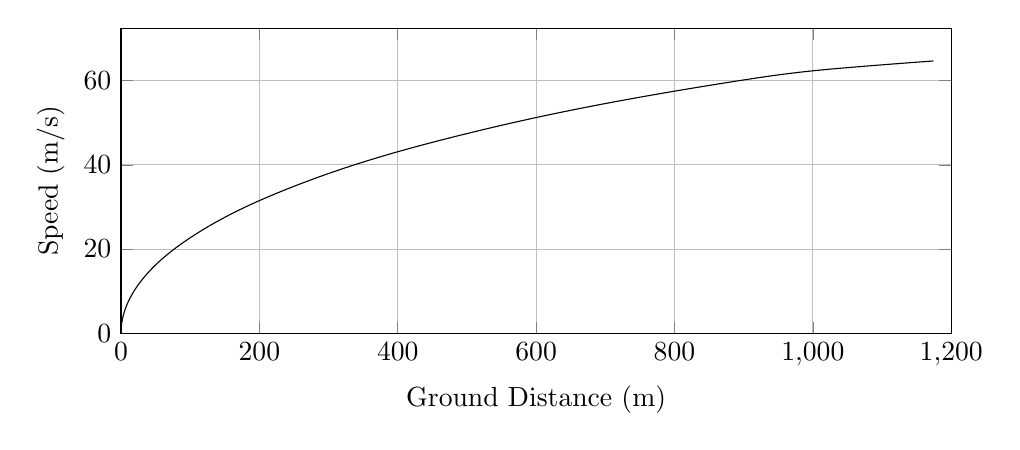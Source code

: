 %Speed_vs_GroundDistance
\begin{tikzpicture}

\begin{axis}[
width=\textwidth,
height=0.45\textwidth,
scaled ticks=false, tick label style={/pgf/number format/fixed},
xmin=0.0,
xmax=1200,
xlabel={Ground Distance (m)},
xmajorgrids,
ymin=0.0,
ymax=72.406,
ylabel={Speed (m/s)},
ymajorgrids
]

\addplot [
color=black,
solid
]
table[row sep=crcr]{
1.373E-8	2.746E-4\\
1.749E-7	9.802E-4\\
1.441E-6	0.003\\
6.603E-5	0.019\\
2.274E-4	0.035\\
4.875E-4	0.052\\
8.442E-4	0.068\\
0.001	0.084\\
0.002	0.101\\
0.002	0.117\\
0.003	0.133\\
0.004	0.149\\
0.005	0.165\\
0.006	0.181\\
0.007	0.198\\
0.008	0.214\\
0.01	0.23\\
0.011	0.247\\
0.013	0.263\\
0.014	0.279\\
0.016	0.296\\
0.018	0.312\\
0.02	0.328\\
0.022	0.345\\
0.024	0.361\\
0.026	0.378\\
0.028	0.394\\
0.031	0.41\\
0.033	0.427\\
0.036	0.443\\
0.038	0.459\\
0.041	0.475\\
0.044	0.492\\
0.047	0.508\\
0.05	0.525\\
0.053	0.541\\
0.057	0.558\\
0.06	0.574\\
0.063	0.59\\
0.067	0.607\\
0.071	0.624\\
0.075	0.64\\
0.079	0.657\\
0.083	0.673\\
0.087	0.69\\
0.091	0.706\\
0.095	0.723\\
0.1	0.74\\
0.104	0.756\\
0.109	0.773\\
0.114	0.789\\
0.118	0.806\\
0.123	0.823\\
0.128	0.839\\
0.133	0.856\\
0.139	0.872\\
0.144	0.889\\
0.15	0.906\\
0.155	0.923\\
0.161	0.939\\
0.167	0.956\\
0.172	0.973\\
0.178	0.99\\
0.185	1.007\\
0.191	1.024\\
0.197	1.04\\
0.204	1.057\\
0.21	1.074\\
0.217	1.091\\
0.224	1.108\\
0.23	1.124\\
0.237	1.141\\
0.244	1.158\\
0.252	1.175\\
0.259	1.192\\
0.266	1.209\\
0.274	1.226\\
0.282	1.243\\
0.289	1.26\\
0.297	1.278\\
0.305	1.295\\
0.314	1.312\\
0.322	1.33\\
0.331	1.347\\
0.339	1.364\\
0.348	1.381\\
0.356	1.398\\
0.365	1.416\\
0.374	1.433\\
0.384	1.451\\
0.393	1.468\\
0.402	1.485\\
0.412	1.503\\
0.421	1.52\\
0.431	1.538\\
0.441	1.555\\
0.451	1.573\\
0.461	1.591\\
0.472	1.608\\
0.482	1.626\\
0.492	1.643\\
0.503	1.661\\
0.514	1.679\\
0.524	1.696\\
0.536	1.714\\
0.547	1.732\\
0.558	1.75\\
0.569	1.767\\
0.581	1.785\\
0.592	1.802\\
0.604	1.82\\
0.616	1.838\\
0.628	1.856\\
0.64	1.874\\
0.653	1.892\\
0.665	1.91\\
0.677	1.927\\
0.69	1.945\\
0.703	1.964\\
0.716	1.981\\
0.729	1.999\\
0.742	2.017\\
0.756	2.036\\
0.77	2.054\\
0.783	2.072\\
0.797	2.09\\
0.811	2.108\\
0.825	2.127\\
0.839	2.145\\
0.853	2.163\\
0.868	2.181\\
0.882	2.199\\
0.898	2.218\\
0.913	2.238\\
0.929	2.256\\
0.944	2.275\\
0.96	2.294\\
0.976	2.312\\
0.992	2.331\\
1.008	2.35\\
1.025	2.369\\
1.041	2.388\\
1.057	2.407\\
1.074	2.425\\
1.09	2.444\\
1.107	2.463\\
1.124	2.482\\
1.142	2.501\\
1.159	2.52\\
1.176	2.539\\
1.194	2.558\\
1.212	2.577\\
1.23	2.596\\
1.248	2.615\\
1.266	2.634\\
1.285	2.653\\
1.304	2.672\\
1.323	2.691\\
1.341	2.71\\
1.361	2.729\\
1.38	2.749\\
1.399	2.768\\
1.419	2.788\\
1.439	2.807\\
1.459	2.827\\
1.479	2.846\\
1.499	2.865\\
1.52	2.884\\
1.54	2.904\\
1.56	2.923\\
1.581	2.942\\
1.602	2.961\\
1.624	2.981\\
1.645	3.001\\
1.666	3.02\\
1.689	3.04\\
1.711	3.06\\
1.733	3.079\\
1.755	3.099\\
1.778	3.119\\
1.8	3.139\\
1.824	3.159\\
1.846	3.178\\
1.87	3.198\\
1.893	3.218\\
1.918	3.239\\
1.942	3.259\\
1.966	3.279\\
1.99	3.299\\
2.015	3.319\\
2.039	3.34\\
2.065	3.36\\
2.09	3.381\\
2.116	3.401\\
2.141	3.421\\
2.167	3.442\\
2.193	3.462\\
2.219	3.483\\
2.245	3.503\\
2.271	3.524\\
2.298	3.544\\
2.325	3.564\\
2.351	3.585\\
2.379	3.606\\
2.406	3.626\\
2.434	3.647\\
2.462	3.668\\
2.491	3.689\\
2.519	3.71\\
2.547	3.731\\
2.576	3.752\\
2.605	3.773\\
2.635	3.794\\
2.663	3.814\\
2.693	3.835\\
2.723	3.856\\
2.753	3.878\\
2.783	3.899\\
2.814	3.92\\
2.844	3.941\\
2.875	3.962\\
2.906	3.983\\
2.937	4.005\\
2.968	4.026\\
3.0	4.047\\
3.031	4.068\\
3.063	4.089\\
3.097	4.111\\
3.129	4.133\\
3.162	4.154\\
3.195	4.175\\
3.227	4.197\\
3.261	4.219\\
3.294	4.24\\
3.328	4.261\\
3.363	4.283\\
3.397	4.305\\
3.431	4.326\\
3.464	4.347\\
3.499	4.369\\
3.534	4.39\\
3.57	4.412\\
3.605	4.434\\
3.641	4.456\\
3.678	4.478\\
3.713	4.499\\
3.75	4.521\\
3.787	4.544\\
3.825	4.567\\
3.862	4.588\\
3.9	4.61\\
3.937	4.632\\
3.976	4.655\\
4.015	4.677\\
4.053	4.7\\
4.093	4.723\\
4.133	4.745\\
4.172	4.767\\
4.211	4.79\\
4.253	4.813\\
4.293	4.835\\
4.333	4.858\\
4.373	4.88\\
4.414	4.903\\
4.456	4.926\\
4.497	4.949\\
4.538	4.971\\
4.58	4.993\\
4.622	5.016\\
4.664	5.039\\
4.706	5.061\\
4.748	5.084\\
4.791	5.107\\
4.836	5.13\\
4.88	5.153\\
4.923	5.176\\
4.968	5.199\\
5.013	5.222\\
5.058	5.245\\
5.103	5.269\\
5.149	5.292\\
5.194	5.315\\
5.241	5.339\\
5.287	5.362\\
5.333	5.385\\
5.38	5.409\\
5.426	5.432\\
5.473	5.455\\
5.522	5.479\\
5.57	5.503\\
5.618	5.526\\
5.666	5.549\\
5.715	5.573\\
5.763	5.596\\
5.813	5.62\\
5.862	5.644\\
5.912	5.667\\
5.962	5.691\\
6.013	5.715\\
6.063	5.739\\
6.114	5.762\\
6.165	5.786\\
6.216	5.81\\
6.268	5.834\\
6.32	5.858\\
6.374	5.882\\
6.426	5.906\\
6.479	5.93\\
6.532	5.955\\
6.586	5.979\\
6.641	6.003\\
6.695	6.028\\
6.75	6.052\\
6.804	6.076\\
6.86	6.101\\
6.917	6.126\\
6.973	6.15\\
7.03	6.175\\
7.087	6.2\\
7.144	6.224\\
7.202	6.249\\
7.26	6.274\\
7.318	6.299\\
7.377	6.324\\
7.435	6.349\\
7.494	6.373\\
7.553	6.398\\
7.613	6.423\\
7.673	6.448\\
7.733	6.473\\
7.796	6.499\\
7.856	6.524\\
7.918	6.549\\
7.98	6.575\\
8.042	6.6\\
8.105	6.625\\
8.167	6.651\\
8.231	6.676\\
8.294	6.701\\
8.356	6.726\\
8.421	6.752\\
8.486	6.777\\
8.549	6.802\\
8.615	6.828\\
8.68	6.854\\
8.745	6.879\\
8.813	6.905\\
8.88	6.931\\
8.947	6.957\\
9.013	6.983\\
9.079	7.008\\
9.147	7.034\\
9.215	7.059\\
9.285	7.086\\
9.353	7.111\\
9.424	7.138\\
9.493	7.164\\
9.564	7.19\\
9.634	7.216\\
9.706	7.243\\
9.776	7.269\\
9.847	7.294\\
9.918	7.32\\
9.989	7.346\\
10.06	7.372\\
10.133	7.398\\
10.205	7.424\\
10.278	7.45\\
10.353	7.477\\
10.427	7.504\\
10.502	7.53\\
10.577	7.557\\
10.653	7.583\\
10.729	7.61\\
10.805	7.637\\
10.882	7.663\\
10.958	7.69\\
11.036	7.717\\
11.113	7.743\\
11.192	7.77\\
11.27	7.797\\
11.35	7.824\\
11.429	7.851\\
11.508	7.878\\
11.587	7.904\\
11.669	7.932\\
11.75	7.959\\
11.83	7.986\\
11.91	8.012\\
11.991	8.039\\
12.073	8.066\\
12.155	8.093\\
12.237	8.12\\
12.32	8.147\\
12.407	8.176\\
12.49	8.202\\
12.574	8.23\\
12.661	8.258\\
12.747	8.285\\
12.832	8.312\\
12.919	8.34\\
13.005	8.368\\
13.092	8.395\\
13.18	8.423\\
13.269	8.451\\
13.358	8.479\\
13.448	8.507\\
13.538	8.535\\
13.627	8.563\\
13.718	8.591\\
13.809	8.619\\
13.899	8.646\\
13.992	8.675\\
14.086	8.703\\
14.179	8.732\\
14.272	8.76\\
14.368	8.789\\
14.459	8.816\\
14.555	8.845\\
14.649	8.873\\
14.744	8.901\\
14.84	8.93\\
14.933	8.957\\
15.027	8.985\\
15.123	9.013\\
15.222	9.042\\
15.321	9.071\\
15.418	9.1\\
15.516	9.128\\
15.613	9.156\\
15.711	9.184\\
15.811	9.213\\
15.914	9.243\\
16.013	9.271\\
16.112	9.299\\
16.216	9.329\\
16.319	9.358\\
16.421	9.387\\
16.522	9.415\\
16.626	9.444\\
16.727	9.472\\
16.83	9.501\\
16.935	9.53\\
17.038	9.559\\
17.146	9.589\\
17.252	9.618\\
17.357	9.646\\
17.464	9.676\\
17.572	9.705\\
17.68	9.734\\
17.79	9.764\\
17.9	9.794\\
18.01	9.823\\
18.121	9.853\\
18.232	9.883\\
18.343	9.912\\
18.455	9.942\\
18.566	9.972\\
18.678	10.001\\
18.79	10.031\\
18.902	10.06\\
19.018	10.09\\
19.131	10.12\\
19.248	10.15\\
19.362	10.18\\
19.478	10.21\\
19.596	10.24\\
19.711	10.27\\
19.828	10.3\\
19.945	10.329\\
20.062	10.359\\
20.179	10.389\\
20.297	10.419\\
20.417	10.449\\
20.537	10.479\\
20.655	10.509\\
20.777	10.54\\
20.897	10.569\\
21.017	10.599\\
21.139	10.63\\
21.261	10.66\\
21.383	10.69\\
21.506	10.72\\
21.631	10.751\\
21.756	10.781\\
21.88	10.811\\
22.006	10.842\\
22.13	10.872\\
22.257	10.903\\
22.384	10.934\\
22.509	10.963\\
22.636	10.994\\
22.764	11.024\\
22.891	11.055\\
23.022	11.086\\
23.15	11.116\\
23.279	11.147\\
23.409	11.177\\
23.539	11.208\\
23.671	11.239\\
23.803	11.27\\
23.935	11.3\\
24.067	11.331\\
24.199	11.362\\
24.329	11.392\\
24.462	11.422\\
24.595	11.453\\
24.728	11.483\\
24.862	11.514\\
24.995	11.544\\
25.128	11.575\\
25.265	11.606\\
25.401	11.636\\
25.536	11.667\\
25.674	11.698\\
25.808	11.728\\
25.835	11.734\\
25.838	11.735\\
25.842	11.735\\
25.855	11.738\\
25.893	11.747\\
25.973	11.765\\
26.096	11.792\\
26.224	11.821\\
26.353	11.849\\
26.482	11.878\\
26.611	11.906\\
26.74	11.935\\
26.872	11.964\\
27.003	11.993\\
27.136	12.022\\
27.266	12.05\\
27.399	12.079\\
27.531	12.108\\
27.664	12.137\\
27.799	12.166\\
27.932	12.194\\
28.068	12.224\\
28.203	12.253\\
28.34	12.282\\
28.477	12.311\\
28.618	12.341\\
28.754	12.37\\
28.893	12.4\\
29.032	12.429\\
29.171	12.458\\
29.312	12.488\\
29.454	12.518\\
29.595	12.547\\
29.738	12.577\\
29.879	12.607\\
30.021	12.636\\
30.167	12.666\\
30.308	12.696\\
30.453	12.726\\
30.598	12.755\\
30.743	12.785\\
30.889	12.815\\
31.035	12.845\\
31.181	12.875\\
31.328	12.905\\
31.477	12.935\\
31.627	12.965\\
31.774	12.995\\
31.925	13.025\\
32.076	13.056\\
32.226	13.086\\
32.379	13.116\\
32.529	13.146\\
32.682	13.177\\
32.836	13.207\\
32.99	13.238\\
33.146	13.269\\
33.301	13.299\\
33.455	13.33\\
33.611	13.36\\
33.769	13.391\\
33.926	13.422\\
34.084	13.453\\
34.242	13.483\\
34.403	13.514\\
34.562	13.545\\
34.722	13.576\\
34.881	13.607\\
35.041	13.637\\
35.203	13.668\\
35.365	13.699\\
35.529	13.731\\
35.691	13.761\\
35.853	13.792\\
36.015	13.823\\
36.181	13.854\\
36.344	13.885\\
36.511	13.916\\
36.676	13.947\\
36.842	13.978\\
37.008	14.009\\
37.173	14.04\\
37.34	14.071\\
37.509	14.102\\
37.679	14.133\\
37.845	14.164\\
38.017	14.196\\
38.185	14.227\\
38.358	14.258\\
38.528	14.289\\
38.7	14.32\\
38.872	14.352\\
39.042	14.383\\
39.214	14.414\\
39.387	14.445\\
39.559	14.476\\
39.735	14.507\\
39.909	14.539\\
40.085	14.57\\
40.259	14.601\\
40.433	14.632\\
40.61	14.664\\
40.787	14.695\\
40.966	14.727\\
41.141	14.758\\
41.319	14.789\\
41.496	14.82\\
41.674	14.851\\
41.852	14.882\\
42.031	14.913\\
42.213	14.945\\
42.394	14.976\\
42.575	15.008\\
42.755	15.039\\
42.938	15.07\\
43.12	15.102\\
43.303	15.133\\
43.487	15.165\\
43.672	15.196\\
43.857	15.228\\
44.04	15.259\\
44.224	15.29\\
44.412	15.322\\
44.598	15.353\\
44.785	15.385\\
44.973	15.416\\
45.161	15.448\\
45.349	15.479\\
45.536	15.51\\
45.725	15.542\\
45.914	15.573\\
46.102	15.604\\
46.294	15.636\\
46.485	15.668\\
46.677	15.699\\
46.87	15.731\\
47.063	15.763\\
47.253	15.794\\
47.445	15.825\\
47.639	15.857\\
47.834	15.888\\
48.025	15.92\\
48.219	15.951\\
48.415	15.982\\
48.61	16.014\\
48.807	16.046\\
49.001	16.077\\
49.2	16.109\\
49.394	16.14\\
49.592	16.171\\
49.791	16.203\\
49.991	16.234\\
50.19	16.266\\
50.388	16.297\\
50.592	16.329\\
50.795	16.361\\
50.995	16.393\\
51.198	16.424\\
51.4	16.456\\
51.599	16.487\\
51.802	16.519\\
52.002	16.55\\
52.206	16.581\\
52.408	16.613\\
52.614	16.644\\
52.822	16.676\\
53.031	16.708\\
53.238	16.74\\
53.445	16.772\\
53.652	16.803\\
53.86	16.835\\
54.068	16.867\\
54.279	16.899\\
54.487	16.93\\
54.699	16.962\\
54.91	16.994\\
55.122	17.026\\
55.333	17.057\\
55.545	17.089\\
55.756	17.121\\
55.968	17.152\\
56.182	17.184\\
56.394	17.216\\
56.61	17.248\\
56.826	17.28\\
57.04	17.311\\
57.257	17.343\\
57.474	17.375\\
57.694	17.407\\
57.912	17.439\\
58.13	17.471\\
58.349	17.503\\
58.568	17.535\\
58.788	17.567\\
59.011	17.599\\
59.234	17.631\\
59.456	17.663\\
59.68	17.695\\
59.903	17.727\\
60.125	17.759\\
60.349	17.791\\
60.572	17.823\\
60.796	17.855\\
61.022	17.887\\
61.251	17.919\\
61.478	17.952\\
61.708	17.984\\
61.937	18.016\\
62.167	18.049\\
62.396	18.081\\
62.628	18.113\\
62.861	18.146\\
63.091	18.178\\
63.322	18.21\\
63.555	18.243\\
63.787	18.275\\
64.023	18.308\\
64.257	18.34\\
64.491	18.372\\
64.728	18.405\\
64.966	18.437\\
65.201	18.469\\
65.44	18.502\\
65.677	18.534\\
65.917	18.567\\
66.157	18.6\\
66.397	18.632\\
66.638	18.665\\
66.878	18.697\\
67.123	18.73\\
67.368	18.763\\
67.611	18.796\\
67.858	18.829\\
68.103	18.862\\
68.352	18.895\\
68.601	18.928\\
68.849	18.961\\
69.098	18.994\\
69.349	19.027\\
69.598	19.06\\
69.849	19.093\\
70.105	19.127\\
70.356	19.16\\
70.609	19.193\\
70.863	19.226\\
71.118	19.26\\
71.373	19.293\\
71.629	19.326\\
71.885	19.36\\
72.143	19.393\\
72.403	19.427\\
72.662	19.46\\
72.923	19.494\\
73.187	19.527\\
73.452	19.561\\
73.718	19.595\\
73.979	19.629\\
74.245	19.663\\
74.51	19.696\\
74.778	19.73\\
75.048	19.765\\
75.317	19.799\\
75.587	19.833\\
75.857	19.867\\
76.13	19.901\\
76.403	19.935\\
76.68	19.97\\
76.954	20.004\\
77.229	20.039\\
77.507	20.073\\
77.783	20.108\\
78.062	20.142\\
78.339	20.176\\
78.622	20.211\\
78.905	20.246\\
79.187	20.281\\
79.47	20.316\\
79.758	20.351\\
80.044	20.386\\
80.334	20.421\\
80.623	20.457\\
80.913	20.492\\
81.205	20.527\\
81.497	20.563\\
81.792	20.598\\
82.085	20.634\\
82.379	20.669\\
82.676	20.705\\
82.975	20.741\\
83.273	20.776\\
83.572	20.812\\
83.874	20.848\\
84.175	20.884\\
84.477	20.92\\
84.781	20.956\\
85.088	20.992\\
85.394	21.028\\
85.698	21.064\\
86.01	21.101\\
86.317	21.137\\
86.629	21.173\\
86.94	21.21\\
87.257	21.247\\
87.57	21.283\\
87.881	21.32\\
88.2	21.357\\
88.519	21.394\\
88.835	21.43\\
89.159	21.467\\
89.478	21.504\\
89.802	21.541\\
90.126	21.579\\
90.45	21.616\\
90.778	21.653\\
91.105	21.691\\
91.438	21.728\\
91.767	21.766\\
92.094	21.803\\
92.425	21.84\\
92.758	21.878\\
93.097	21.916\\
93.431	21.954\\
93.768	21.992\\
94.104	22.029\\
94.436	22.067\\
94.773	22.104\\
95.108	22.142\\
95.447	22.179\\
95.785	22.217\\
96.123	22.254\\
96.464	22.292\\
96.807	22.33\\
97.147	22.368\\
97.488	22.405\\
97.831	22.443\\
98.17	22.48\\
98.511	22.517\\
98.854	22.555\\
99.192	22.592\\
99.534	22.629\\
99.872	22.666\\
100.213	22.703\\
100.553	22.74\\
100.895	22.777\\
101.237	22.813\\
101.58	22.85\\
101.918	22.887\\
102.262	22.924\\
102.605	22.961\\
102.942	22.997\\
103.281	23.033\\
103.62	23.069\\
103.954	23.105\\
104.292	23.141\\
104.631	23.177\\
104.967	23.212\\
105.305	23.248\\
105.642	23.284\\
105.977	23.319\\
106.314	23.354\\
106.649	23.39\\
106.98	23.425\\
107.315	23.46\\
107.381	23.467\\
107.388	23.467\\
107.395	23.468\\
107.399	23.468\\
107.402	23.469\\
107.405	23.469\\
107.419	23.471\\
107.478	23.477\\
107.637	23.493\\
107.957	23.527\\
108.257	23.558\\
108.56	23.59\\
108.862	23.621\\
109.167	23.653\\
109.472	23.685\\
109.78	23.716\\
110.091	23.749\\
110.401	23.781\\
110.713	23.813\\
111.029	23.845\\
111.347	23.878\\
111.665	23.911\\
111.986	23.944\\
112.308	23.977\\
112.635	24.01\\
112.963	24.044\\
113.288	24.077\\
113.618	24.111\\
113.946	24.144\\
114.279	24.178\\
114.613	24.212\\
114.948	24.246\\
115.286	24.28\\
115.625	24.314\\
115.965	24.348\\
116.306	24.383\\
116.651	24.417\\
116.999	24.452\\
117.343	24.487\\
117.69	24.521\\
118.041	24.556\\
118.393	24.592\\
118.748	24.627\\
119.105	24.662\\
119.467	24.698\\
119.827	24.734\\
120.19	24.77\\
120.552	24.806\\
120.918	24.842\\
121.287	24.878\\
121.655	24.914\\
122.025	24.95\\
122.393	24.986\\
122.766	25.023\\
123.139	25.059\\
123.513	25.096\\
123.886	25.132\\
124.257	25.168\\
124.632	25.204\\
125.007	25.241\\
125.38	25.277\\
125.755	25.313\\
126.135	25.349\\
126.513	25.386\\
126.895	25.422\\
127.273	25.459\\
127.65	25.495\\
128.031	25.531\\
128.408	25.567\\
128.788	25.603\\
129.168	25.639\\
129.551	25.676\\
129.928	25.711\\
130.308	25.747\\
130.688	25.783\\
131.067	25.819\\
131.447	25.855\\
131.826	25.89\\
132.205	25.926\\
132.585	25.961\\
132.965	25.997\\
133.344	26.032\\
133.726	26.068\\
134.105	26.103\\
134.485	26.138\\
134.863	26.173\\
135.24	26.208\\
135.621	26.244\\
136.0	26.279\\
136.38	26.314\\
136.761	26.349\\
137.14	26.383\\
137.518	26.418\\
137.898	26.453\\
138.275	26.487\\
138.654	26.522\\
139.035	26.557\\
139.413	26.591\\
139.794	26.625\\
140.174	26.66\\
140.549	26.694\\
140.928	26.728\\
141.305	26.762\\
141.683	26.796\\
142.061	26.83\\
142.44	26.864\\
142.817	26.898\\
143.192	26.931\\
143.573	26.965\\
143.949	26.999\\
144.326	27.033\\
144.704	27.066\\
145.083	27.1\\
145.462	27.133\\
145.838	27.167\\
146.215	27.2\\
146.593	27.233\\
146.973	27.267\\
147.355	27.3\\
147.734	27.334\\
148.114	27.367\\
148.493	27.4\\
148.871	27.433\\
149.254	27.467\\
149.633	27.5\\
150.015	27.533\\
150.394	27.566\\
150.777	27.599\\
151.156	27.632\\
151.535	27.665\\
151.919	27.698\\
152.3	27.731\\
152.684	27.764\\
153.067	27.797\\
153.451	27.83\\
153.835	27.862\\
154.216	27.895\\
154.601	27.928\\
154.984	27.961\\
155.368	27.993\\
155.752	28.026\\
156.136	28.058\\
156.522	28.091\\
156.905	28.124\\
157.292	28.156\\
157.678	28.189\\
158.063	28.221\\
158.451	28.254\\
158.838	28.287\\
159.227	28.319\\
159.615	28.352\\
160.004	28.384\\
160.396	28.417\\
160.785	28.449\\
161.175	28.482\\
161.567	28.514\\
161.961	28.547\\
162.35	28.579\\
162.743	28.612\\
163.136	28.644\\
163.532	28.677\\
163.925	28.709\\
164.32	28.742\\
164.716	28.774\\
165.112	28.807\\
165.507	28.839\\
165.907	28.872\\
166.306	28.904\\
166.706	28.937\\
167.104	28.969\\
167.502	29.002\\
167.901	29.034\\
168.3	29.066\\
168.702	29.099\\
169.106	29.131\\
169.508	29.164\\
169.91	29.196\\
170.313	29.229\\
170.716	29.261\\
171.12	29.293\\
171.525	29.326\\
171.93	29.358\\
172.337	29.391\\
172.743	29.423\\
173.151	29.456\\
173.559	29.488\\
173.966	29.52\\
174.378	29.553\\
174.787	29.585\\
175.201	29.618\\
175.611	29.65\\
176.021	29.683\\
176.433	29.715\\
176.848	29.748\\
177.263	29.78\\
177.678	29.813\\
178.09	29.845\\
178.508	29.877\\
178.925	29.91\\
179.343	29.943\\
179.763	29.975\\
180.184	30.008\\
180.604	30.04\\
181.026	30.073\\
181.448	30.106\\
181.873	30.138\\
182.295	30.171\\
182.721	30.204\\
183.148	30.236\\
183.576	30.269\\
184.006	30.302\\
184.435	30.335\\
184.864	30.368\\
185.295	30.401\\
185.726	30.433\\
186.159	30.466\\
186.595	30.499\\
187.033	30.533\\
187.47	30.566\\
187.906	30.599\\
188.347	30.632\\
188.787	30.665\\
189.228	30.698\\
189.671	30.732\\
190.114	30.765\\
190.558	30.798\\
191.003	30.832\\
191.449	30.865\\
191.897	30.898\\
192.346	30.932\\
192.799	30.965\\
193.251	30.999\\
193.702	31.032\\
194.156	31.066\\
194.612	31.1\\
195.067	31.133\\
195.526	31.167\\
195.984	31.201\\
196.445	31.235\\
196.906	31.269\\
197.37	31.303\\
197.835	31.337\\
198.303	31.371\\
198.773	31.405\\
199.241	31.439\\
199.711	31.474\\
200.183	31.508\\
200.657	31.542\\
201.133	31.577\\
201.613	31.612\\
202.096	31.646\\
202.575	31.681\\
203.058	31.716\\
203.541	31.75\\
204.027	31.785\\
204.515	31.82\\
205.002	31.855\\
205.494	31.89\\
205.986	31.926\\
206.48	31.961\\
206.976	31.996\\
207.475	32.032\\
207.981	32.068\\
208.485	32.103\\
208.99	32.139\\
209.498	32.175\\
210.007	32.211\\
210.517	32.247\\
211.033	32.283\\
211.547	32.319\\
212.065	32.356\\
212.589	32.392\\
213.114	32.429\\
213.638	32.466\\
214.167	32.502\\
214.697	32.539\\
215.23	32.576\\
215.769	32.614\\
216.306	32.651\\
216.851	32.689\\
217.4	32.727\\
217.946	32.764\\
218.502	32.803\\
219.056	32.841\\
219.616	32.879\\
220.18	32.918\\
220.752	32.957\\
221.32	32.996\\
221.892	33.035\\
222.469	33.075\\
223.054	33.114\\
223.635	33.154\\
224.223	33.194\\
224.82	33.234\\
225.414	33.275\\
226.008	33.315\\
226.606	33.355\\
227.218	33.396\\
227.825	33.437\\
228.438	33.478\\
229.056	33.52\\
229.674	33.561\\
230.295	33.603\\
230.919	33.644\\
231.541	33.686\\
232.164	33.727\\
232.79	33.769\\
233.416	33.81\\
234.035	33.851\\
234.655	33.892\\
235.272	33.933\\
235.889	33.974\\
236.505	34.014\\
237.125	34.055\\
237.737	34.095\\
238.35	34.136\\
238.961	34.176\\
239.566	34.215\\
240.174	34.255\\
240.775	34.294\\
241.376	34.333\\
241.971	34.372\\
242.559	34.41\\
243.149	34.448\\
243.736	34.487\\
244.318	34.524\\
244.899	34.562\\
245.478	34.599\\
246.051	34.636\\
246.624	34.673\\
247.196	34.71\\
247.764	34.746\\
248.333	34.783\\
248.897	34.819\\
249.458	34.855\\
250.016	34.891\\
250.574	34.926\\
251.134	34.962\\
251.685	34.997\\
252.231	35.032\\
252.78	35.067\\
253.328	35.102\\
253.871	35.136\\
254.413	35.17\\
254.521	35.177\\
254.839	35.197\\
254.861	35.199\\
254.878	35.2\\
254.893	35.201\\
254.906	35.202\\
254.92	35.203\\
254.925	35.203\\
254.931	35.203\\
254.963	35.205\\
255.068	35.212\\
255.368	35.231\\
255.853	35.262\\
256.33	35.292\\
256.808	35.322\\
257.291	35.352\\
257.777	35.383\\
258.265	35.414\\
258.756	35.444\\
259.248	35.475\\
259.744	35.507\\
260.242	35.538\\
260.743	35.569\\
261.247	35.601\\
261.755	35.632\\
262.267	35.664\\
262.781	35.696\\
263.295	35.728\\
263.813	35.761\\
264.337	35.793\\
264.863	35.826\\
265.398	35.859\\
265.934	35.892\\
266.471	35.925\\
267.011	35.959\\
267.554	35.992\\
268.103	36.026\\
268.657	36.06\\
269.213	36.095\\
269.78	36.129\\
270.343	36.164\\
270.915	36.199\\
271.488	36.234\\
272.064	36.269\\
272.648	36.305\\
273.24	36.341\\
273.833	36.377\\
274.432	36.414\\
275.033	36.45\\
275.643	36.487\\
276.251	36.524\\
276.869	36.562\\
277.492	36.599\\
278.113	36.637\\
278.743	36.675\\
279.374	36.713\\
280.008	36.751\\
280.642	36.789\\
281.283	36.828\\
281.923	36.866\\
282.568	36.905\\
283.213	36.943\\
283.854	36.981\\
284.493	37.02\\
285.137	37.058\\
285.776	37.096\\
286.416	37.134\\
287.051	37.171\\
287.682	37.209\\
288.315	37.246\\
288.944	37.283\\
289.573	37.32\\
290.199	37.357\\
290.819	37.394\\
291.444	37.43\\
292.063	37.466\\
292.68	37.503\\
293.295	37.538\\
293.905	37.574\\
294.519	37.61\\
295.124	37.645\\
295.729	37.68\\
296.333	37.715\\
296.935	37.75\\
297.537	37.785\\
298.136	37.82\\
298.732	37.854\\
299.327	37.888\\
299.922	37.923\\
300.512	37.957\\
301.101	37.99\\
301.686	38.024\\
302.275	38.058\\
302.859	38.091\\
303.444	38.125\\
304.029	38.158\\
304.612	38.191\\
305.194	38.224\\
305.776	38.257\\
306.358	38.29\\
306.938	38.323\\
307.514	38.356\\
308.091	38.388\\
308.668	38.421\\
309.24	38.453\\
309.815	38.486\\
310.389	38.518\\
310.958	38.55\\
311.53	38.582\\
312.104	38.614\\
312.678	38.646\\
313.247	38.678\\
313.814	38.71\\
314.385	38.742\\
314.953	38.773\\
315.524	38.805\\
316.096	38.837\\
316.664	38.868\\
317.232	38.9\\
317.801	38.931\\
318.37	38.963\\
318.937	38.994\\
319.507	39.025\\
320.074	39.056\\
320.64	39.088\\
321.204	39.119\\
321.772	39.15\\
322.338	39.181\\
322.905	39.212\\
323.472	39.243\\
324.037	39.273\\
324.604	39.304\\
325.169	39.335\\
325.737	39.366\\
326.3	39.397\\
326.865	39.427\\
327.431	39.458\\
327.997	39.488\\
328.561	39.519\\
329.127	39.549\\
329.691	39.58\\
330.257	39.61\\
330.826	39.641\\
331.394	39.671\\
331.961	39.702\\
332.526	39.732\\
333.094	39.762\\
333.663	39.793\\
334.231	39.823\\
334.799	39.853\\
335.368	39.883\\
335.939	39.914\\
336.507	39.944\\
337.076	39.974\\
337.646	40.004\\
338.213	40.034\\
338.786	40.064\\
339.355	40.094\\
339.926	40.125\\
340.498	40.155\\
341.071	40.185\\
341.645	40.215\\
342.22	40.245\\
342.791	40.275\\
343.365	40.305\\
343.938	40.335\\
344.513	40.365\\
345.087	40.395\\
345.661	40.424\\
346.237	40.454\\
346.813	40.484\\
347.39	40.514\\
347.967	40.544\\
348.545	40.574\\
349.124	40.604\\
349.707	40.634\\
350.285	40.664\\
350.866	40.693\\
351.448	40.723\\
352.03	40.753\\
352.612	40.783\\
353.195	40.813\\
353.776	40.843\\
354.361	40.872\\
354.946	40.902\\
355.532	40.932\\
356.121	40.962\\
356.707	40.992\\
357.291	41.021\\
357.881	41.051\\
358.47	41.081\\
359.061	41.111\\
359.652	41.141\\
360.245	41.171\\
360.836	41.2\\
361.432	41.23\\
362.024	41.26\\
362.619	41.29\\
363.214	41.32\\
363.812	41.35\\
364.41	41.379\\
365.006	41.409\\
365.604	41.439\\
366.204	41.469\\
366.806	41.499\\
367.407	41.529\\
368.009	41.558\\
368.614	41.588\\
369.221	41.618\\
369.825	41.648\\
370.433	41.678\\
371.043	41.708\\
371.651	41.738\\
372.259	41.768\\
372.867	41.798\\
373.475	41.828\\
374.088	41.858\\
374.701	41.888\\
375.315	41.918\\
375.93	41.948\\
376.547	41.978\\
377.166	42.008\\
377.787	42.038\\
378.405	42.068\\
379.028	42.098\\
379.654	42.129\\
380.281	42.159\\
380.909	42.189\\
381.534	42.22\\
382.164	42.25\\
382.791	42.28\\
383.419	42.31\\
384.053	42.341\\
384.685	42.371\\
385.32	42.401\\
385.955	42.432\\
386.592	42.462\\
387.229	42.493\\
387.872	42.523\\
388.515	42.554\\
389.156	42.584\\
389.8	42.615\\
390.446	42.646\\
391.096	42.676\\
391.743	42.707\\
392.393	42.738\\
393.048	42.769\\
393.706	42.8\\
394.361	42.83\\
395.021	42.861\\
395.678	42.892\\
396.343	42.923\\
397.006	42.955\\
397.672	42.986\\
398.34	43.017\\
399.008	43.048\\
399.68	43.079\\
400.355	43.111\\
401.03	43.142\\
401.704	43.173\\
402.39	43.205\\
403.072	43.237\\
403.76	43.269\\
404.448	43.3\\
405.134	43.332\\
405.822	43.364\\
406.516	43.396\\
407.209	43.428\\
407.905	43.46\\
408.608	43.492\\
409.309	43.524\\
410.016	43.556\\
410.722	43.588\\
411.429	43.621\\
412.145	43.653\\
412.859	43.686\\
413.576	43.718\\
414.296	43.751\\
415.02	43.784\\
415.752	43.817\\
416.482	43.85\\
417.217	43.883\\
417.956	43.917\\
418.701	43.95\\
419.447	43.984\\
420.197	44.018\\
420.949	44.051\\
421.707	44.085\\
422.465	44.119\\
423.228	44.153\\
424.001	44.188\\
424.775	44.222\\
425.553	44.257\\
426.336	44.292\\
427.124	44.327\\
427.92	44.362\\
428.716	44.397\\
429.524	44.433\\
430.33	44.469\\
431.143	44.505\\
431.964	44.541\\
432.788	44.577\\
433.616	44.614\\
434.457	44.651\\
435.306	44.688\\
436.159	44.725\\
437.026	44.763\\
437.903	44.801\\
438.786	44.84\\
439.67	44.878\\
440.568	44.918\\
441.482	44.957\\
442.4	44.997\\
443.332	45.037\\
444.275	45.078\\
445.219	45.119\\
446.189	45.161\\
447.165	45.203\\
448.142	45.245\\
449.128	45.287\\
450.127	45.33\\
451.123	45.373\\
452.127	45.416\\
453.122	45.458\\
454.124	45.501\\
455.107	45.543\\
456.091	45.585\\
457.06	45.626\\
458.026	45.667\\
458.981	45.708\\
459.92	45.747\\
460.845	45.787\\
461.761	45.825\\
462.68	45.864\\
463.584	45.902\\
464.475	45.94\\
465.363	45.977\\
466.243	46.014\\
467.111	46.05\\
467.973	46.086\\
468.829	46.122\\
469.681	46.158\\
470.525	46.193\\
471.365	46.228\\
472.197	46.263\\
473.024	46.297\\
473.845	46.332\\
474.659	46.365\\
475.469	46.399\\
476.277	46.433\\
477.08	46.466\\
477.88	46.499\\
478.672	46.532\\
479.461	46.565\\
480.25	46.597\\
481.033	46.629\\
481.812	46.662\\
482.591	46.694\\
483.363	46.725\\
484.136	46.757\\
484.898	46.789\\
485.662	46.82\\
486.423	46.851\\
487.181	46.882\\
487.936	46.913\\
488.086	46.919\\
488.512	46.937\\
488.52	46.937\\
488.529	46.938\\
488.572	46.939\\
488.733	46.946\\
489.183	46.964\\
489.922	46.995\\
490.664	47.025\\
491.411	47.055\\
492.159	47.086\\
492.912	47.117\\
493.667	47.147\\
494.43	47.178\\
495.195	47.21\\
495.965	47.241\\
496.743	47.272\\
497.526	47.304\\
498.311	47.336\\
499.102	47.368\\
499.9	47.4\\
500.702	47.433\\
501.509	47.465\\
502.32	47.498\\
503.141	47.531\\
503.968	47.565\\
504.799	47.598\\
505.634	47.632\\
506.479	47.666\\
507.329	47.7\\
508.189	47.734\\
509.057	47.769\\
509.93	47.804\\
510.816	47.839\\
511.706	47.875\\
512.604	47.911\\
513.512	47.947\\
514.429	47.983\\
515.36	48.02\\
516.3	48.058\\
517.253	48.096\\
518.211	48.134\\
519.181	48.172\\
520.162	48.211\\
521.152	48.25\\
522.154	48.289\\
523.163	48.329\\
524.186	48.37\\
525.216	48.41\\
526.25	48.451\\
527.288	48.491\\
528.326	48.532\\
529.362	48.572\\
530.399	48.613\\
531.429	48.653\\
532.459	48.693\\
533.48	48.733\\
534.489	48.772\\
535.499	48.811\\
536.499	48.85\\
537.495	48.889\\
538.486	48.927\\
539.464	48.965\\
540.441	49.002\\
541.407	49.04\\
542.368	49.077\\
543.325	49.113\\
544.273	49.15\\
545.216	49.186\\
546.152	49.222\\
547.086	49.257\\
548.017	49.293\\
548.941	49.328\\
549.861	49.363\\
550.776	49.398\\
551.686	49.433\\
552.591	49.467\\
553.493	49.501\\
554.394	49.535\\
555.291	49.569\\
556.181	49.603\\
557.076	49.637\\
557.966	49.67\\
558.851	49.703\\
559.732	49.737\\
560.612	49.77\\
561.492	49.803\\
562.368	49.835\\
563.243	49.868\\
564.116	49.901\\
564.987	49.933\\
565.856	49.966\\
566.724	49.998\\
567.584	50.03\\
568.448	50.062\\
569.311	50.094\\
570.17	50.126\\
571.035	50.158\\
571.894	50.19\\
572.754	50.222\\
573.611	50.253\\
574.465	50.285\\
575.318	50.316\\
576.17	50.347\\
577.021	50.379\\
577.868	50.41\\
578.718	50.441\\
579.57	50.472\\
580.416	50.503\\
581.267	50.534\\
582.113	50.565\\
582.959	50.596\\
583.806	50.626\\
584.654	50.657\\
585.495	50.688\\
586.342	50.718\\
587.186	50.749\\
588.027	50.779\\
588.873	50.81\\
589.717	50.84\\
590.559	50.871\\
591.4	50.901\\
592.244	50.931\\
593.085	50.961\\
593.928	50.992\\
594.768	51.022\\
595.61	51.052\\
596.451	51.082\\
597.292	51.112\\
598.135	51.142\\
598.971	51.172\\
599.812	51.202\\
600.649	51.231\\
601.492	51.261\\
602.332	51.291\\
603.174	51.321\\
604.015	51.351\\
604.856	51.38\\
605.699	51.41\\
606.54	51.44\\
607.381	51.469\\
608.228	51.499\\
609.072	51.529\\
609.914	51.558\\
610.757	51.588\\
611.597	51.617\\
612.44	51.647\\
613.285	51.676\\
614.126	51.706\\
614.966	51.735\\
615.809	51.764\\
616.651	51.793\\
617.498	51.823\\
618.341	51.852\\
619.185	51.881\\
620.033	51.911\\
620.882	51.94\\
621.728	51.969\\
622.575	51.998\\
623.421	52.027\\
624.272	52.057\\
625.12	52.086\\
625.971	52.115\\
626.824	52.144\\
627.673	52.173\\
628.527	52.202\\
629.38	52.232\\
630.233	52.261\\
631.086	52.29\\
631.941	52.319\\
632.795	52.348\\
633.652	52.377\\
634.511	52.406\\
635.367	52.435\\
636.229	52.464\\
637.086	52.493\\
637.946	52.522\\
638.805	52.551\\
639.667	52.58\\
640.534	52.609\\
641.397	52.638\\
642.26	52.667\\
643.128	52.696\\
643.996	52.725\\
644.864	52.754\\
645.731	52.783\\
646.599	52.812\\
647.465	52.841\\
648.335	52.87\\
649.208	52.899\\
650.084	52.928\\
650.955	52.957\\
651.828	52.986\\
652.703	53.015\\
653.581	53.044\\
654.463	53.073\\
655.344	53.102\\
656.224	53.131\\
657.104	53.16\\
657.987	53.189\\
658.867	53.218\\
659.758	53.247\\
660.644	53.276\\
661.531	53.305\\
662.42	53.334\\
663.309	53.363\\
664.206	53.392\\
665.101	53.421\\
666.001	53.45\\
666.898	53.479\\
667.797	53.509\\
668.697	53.538\\
669.598	53.567\\
670.501	53.596\\
671.4	53.625\\
672.305	53.654\\
673.207	53.683\\
674.116	53.712\\
675.03	53.742\\
675.943	53.771\\
676.855	53.8\\
677.771	53.83\\
678.689	53.859\\
679.606	53.888\\
680.523	53.917\\
681.449	53.947\\
682.371	53.976\\
683.298	54.006\\
684.227	54.035\\
685.157	54.065\\
686.088	54.094\\
687.024	54.124\\
687.959	54.153\\
688.901	54.183\\
689.843	54.212\\
690.786	54.242\\
691.726	54.272\\
692.669	54.301\\
693.615	54.331\\
694.562	54.361\\
695.51	54.39\\
696.464	54.42\\
697.416	54.45\\
698.371	54.48\\
699.328	54.509\\
700.292	54.539\\
701.253	54.569\\
702.225	54.599\\
703.192	54.629\\
704.161	54.659\\
705.135	54.689\\
706.113	54.72\\
707.091	54.75\\
708.073	54.78\\
709.063	54.81\\
710.053	54.841\\
711.046	54.871\\
712.041	54.902\\
713.038	54.932\\
714.037	54.963\\
715.038	54.994\\
716.043	55.024\\
717.046	55.055\\
718.059	55.086\\
719.071	55.116\\
720.09	55.147\\
721.108	55.178\\
722.133	55.209\\
723.162	55.24\\
724.187	55.271\\
725.218	55.302\\
726.257	55.334\\
727.299	55.365\\
728.345	55.397\\
729.388	55.428\\
730.444	55.46\\
731.504	55.491\\
732.566	55.523\\
733.633	55.555\\
733.821	55.561\\
734.706	55.587\\
735.78	55.619\\
736.86	55.651\\
737.947	55.684\\
739.042	55.716\\
740.138	55.749\\
741.242	55.782\\
742.345	55.814\\
743.461	55.847\\
744.578	55.88\\
745.702	55.913\\
746.831	55.947\\
747.966	55.98\\
749.11	56.014\\
750.259	56.047\\
751.419	56.081\\
752.59	56.116\\
753.761	56.15\\
754.939	56.184\\
756.123	56.219\\
757.324	56.254\\
758.533	56.289\\
759.746	56.324\\
760.971	56.36\\
762.207	56.395\\
763.449	56.431\\
764.709	56.468\\
765.974	56.504\\
767.254	56.541\\
768.545	56.578\\
769.853	56.616\\
771.174	56.654\\
772.514	56.692\\
773.87	56.731\\
775.24	56.77\\
776.641	56.81\\
778.064	56.85\\
779.515	56.892\\
780.981	56.933\\
782.477	56.976\\
783.996	57.019\\
785.542	57.062\\
787.114	57.107\\
788.699	57.151\\
790.29	57.196\\
791.885	57.241\\
793.465	57.285\\
795.029	57.329\\
796.566	57.372\\
798.074	57.414\\
799.56	57.455\\
801.021	57.496\\
802.46	57.536\\
803.885	57.576\\
805.285	57.614\\
806.663	57.652\\
808.021	57.69\\
809.363	57.727\\
810.694	57.764\\
812.015	57.8\\
813.321	57.836\\
814.613	57.871\\
815.893	57.907\\
817.16	57.941\\
818.421	57.976\\
819.673	58.01\\
820.915	58.044\\
822.147	58.077\\
823.368	58.111\\
824.584	58.144\\
825.798	58.177\\
827.003	58.209\\
828.202	58.242\\
829.389	58.274\\
830.567	58.306\\
831.746	58.338\\
832.919	58.37\\
834.087	58.401\\
835.25	58.432\\
836.401	58.463\\
837.55	58.494\\
838.697	58.525\\
839.836	58.556\\
840.97	58.586\\
842.099	58.616\\
843.222	58.647\\
843.447	58.653\\
843.6	58.657\\
844.098	58.67\\
844.143	58.671\\
844.154	58.671\\
844.165	58.672\\
844.232	58.674\\
844.517	58.681\\
845.55	58.709\\
846.703	58.74\\
847.861	58.77\\
849.03	58.802\\
850.198	58.833\\
851.384	58.864\\
852.572	58.896\\
853.766	58.928\\
854.97	58.959\\
856.182	58.992\\
857.4	59.024\\
858.633	59.056\\
859.869	59.089\\
861.12	59.122\\
862.378	59.155\\
863.652	59.189\\
864.937	59.222\\
866.229	59.256\\
867.533	59.291\\
868.846	59.325\\
870.186	59.36\\
871.535	59.395\\
872.894	59.431\\
874.269	59.467\\
875.667	59.503\\
877.078	59.54\\
878.505	59.577\\
879.961	59.614\\
881.43	59.652\\
882.919	59.691\\
884.428	59.73\\
885.961	59.769\\
887.517	59.809\\
889.083	59.85\\
890.677	59.891\\
892.295	59.932\\
893.92	59.974\\
895.552	60.015\\
897.182	60.057\\
898.802	60.098\\
900.424	60.139\\
902.04	60.18\\
903.639	60.221\\
905.214	60.26\\
906.776	60.3\\
908.324	60.339\\
909.859	60.377\\
911.373	60.415\\
912.871	60.453\\
914.353	60.49\\
914.576	60.495\\
914.8	60.501\\
915.022	60.506\\
915.243	60.512\\
915.449	60.517\\
915.666	60.522\\
915.889	60.528\\
916.11	60.533\\
916.331	60.539\\
916.524	60.543\\
916.712	60.548\\
916.929	60.553\\
917.15	60.559\\
917.375	60.564\\
917.598	60.57\\
917.82	60.575\\
918.042	60.581\\
918.267	60.586\\
918.492	60.592\\
918.711	60.597\\
918.929	60.602\\
919.151	60.608\\
919.375	60.613\\
919.588	60.618\\
919.812	60.624\\
920.035	60.629\\
920.247	60.635\\
920.463	60.64\\
920.685	60.645\\
920.912	60.651\\
921.137	60.656\\
921.356	60.661\\
921.58	60.667\\
921.801	60.672\\
922.024	60.678\\
922.236	60.683\\
922.462	60.688\\
922.686	60.694\\
922.91	60.699\\
923.137	60.705\\
923.357	60.71\\
923.581	60.715\\
923.808	60.721\\
924.035	60.726\\
924.262	60.732\\
924.487	60.737\\
924.713	60.743\\
924.941	60.748\\
925.148	60.753\\
925.359	60.758\\
925.578	60.763\\
925.802	60.769\\
926.019	60.774\\
926.235	60.779\\
926.461	60.785\\
926.686	60.79\\
926.908	60.795\\
927.138	60.801\\
927.351	60.806\\
927.563	60.811\\
927.763	60.816\\
927.992	60.821\\
928.222	60.827\\
928.451	60.832\\
928.676	60.837\\
928.906	60.843\\
929.136	60.848\\
929.368	60.854\\
929.593	60.859\\
929.815	60.865\\
930.039	60.87\\
930.256	60.875\\
930.487	60.88\\
930.712	60.886\\
930.923	60.891\\
931.154	60.896\\
931.381	60.902\\
931.612	60.907\\
931.843	60.912\\
932.075	60.918\\
932.305	60.923\\
932.537	60.929\\
932.759	60.934\\
932.991	60.939\\
933.222	60.945\\
933.454	60.95\\
933.686	60.956\\
933.917	60.961\\
934.151	60.967\\
934.385	60.972\\
934.612	60.977\\
934.835	60.983\\
935.071	60.988\\
935.292	60.993\\
935.527	60.999\\
935.762	61.004\\
935.975	61.009\\
936.192	61.014\\
936.426	61.02\\
936.656	61.025\\
936.89	61.03\\
937.125	61.036\\
937.356	61.041\\
937.592	61.047\\
937.828	61.052\\
938.058	61.057\\
938.294	61.063\\
938.531	61.068\\
938.769	61.074\\
939.006	61.079\\
939.243	61.085\\
939.48	61.09\\
939.716	61.096\\
939.954	61.101\\
940.191	61.106\\
940.417	61.112\\
940.656	61.117\\
940.892	61.122\\
941.116	61.128\\
941.337	61.133\\
941.576	61.138\\
941.816	61.144\\
942.048	61.149\\
942.287	61.154\\
942.521	61.16\\
942.76	61.165\\
942.997	61.17\\
943.238	61.176\\
943.478	61.181\\
943.721	61.187\\
943.954	61.192\\
944.195	61.197\\
944.435	61.203\\
944.674	61.208\\
944.915	61.214\\
945.144	61.219\\
945.382	61.224\\
945.619	61.23\\
945.861	61.235\\
946.101	61.24\\
946.344	61.246\\
946.579	61.251\\
946.821	61.256\\
947.052	61.262\\
947.297	61.267\\
947.542	61.273\\
947.788	61.278\\
948.034	61.283\\
948.26	61.289\\
948.5	61.294\\
948.745	61.299\\
948.979	61.304\\
949.227	61.31\\
949.475	61.315\\
949.72	61.321\\
949.967	61.326\\
950.213	61.332\\
950.46	61.337\\
950.702	61.342\\
950.951	61.348\\
951.19	61.353\\
951.437	61.359\\
951.684	61.364\\
951.914	61.369\\
952.154	61.374\\
952.392	61.38\\
952.639	61.385\\
952.889	61.39\\
953.133	61.396\\
953.379	61.401\\
953.617	61.406\\
953.852	61.411\\
954.096	61.417\\
954.347	61.422\\
954.601	61.428\\
954.851	61.433\\
955.103	61.438\\
955.359	61.444\\
955.614	61.449\\
955.869	61.455\\
956.119	61.46\\
956.357	61.465\\
956.589	61.47\\
956.835	61.476\\
957.083	61.481\\
957.341	61.486\\
957.597	61.492\\
957.853	61.497\\
958.105	61.503\\
958.357	61.508\\
958.609	61.513\\
958.859	61.519\\
959.104	61.524\\
959.363	61.529\\
959.62	61.535\\
959.861	61.54\\
960.119	61.545\\
960.374	61.551\\
960.631	61.556\\
960.892	61.562\\
961.154	61.567\\
961.411	61.573\\
961.671	61.578\\
961.931	61.583\\
962.189	61.589\\
962.448	61.594\\
962.709	61.6\\
962.973	61.605\\
963.234	61.611\\
963.493	61.616\\
963.73	61.621\\
963.995	61.626\\
964.246	61.632\\
964.507	61.637\\
964.769	61.642\\
965.02	61.648\\
965.285	61.653\\
965.547	61.658\\
965.8	61.664\\
966.07	61.669\\
966.337	61.675\\
966.602	61.68\\
966.866	61.685\\
967.134	61.691\\
967.384	61.696\\
967.646	61.701\\
967.913	61.707\\
968.176	61.712\\
968.438	61.717\\
968.698	61.723\\
968.969	61.728\\
969.218	61.733\\
969.478	61.738\\
969.718	61.743\\
969.993	61.749\\
970.271	61.754\\
970.545	61.76\\
970.818	61.765\\
971.09	61.771\\
971.366	61.776\\
971.64	61.782\\
971.913	61.787\\
972.186	61.792\\
972.455	61.798\\
972.735	61.803\\
973.009	61.809\\
973.278	61.814\\
973.548	61.819\\
973.827	61.825\\
974.114	61.83\\
974.392	61.836\\
974.671	61.841\\
974.942	61.847\\
975.201	61.852\\
975.471	61.857\\
975.746	61.862\\
976.006	61.867\\
976.28	61.873\\
976.559	61.878\\
976.835	61.883\\
977.114	61.889\\
977.384	61.894\\
977.677	61.9\\
977.974	61.905\\
978.242	61.91\\
978.52	61.916\\
978.801	61.921\\
979.076	61.926\\
979.338	61.931\\
979.609	61.937\\
979.885	61.942\\
980.182	61.947\\
980.468	61.953\\
980.735	61.958\\
981.016	61.963\\
981.306	61.969\\
981.581	61.974\\
981.865	61.979\\
982.136	61.984\\
982.401	61.989\\
982.656	61.994\\
982.929	61.999\\
983.21	62.004\\
983.5	62.01\\
983.783	62.015\\
984.062	62.02\\
984.343	62.025\\
984.62	62.03\\
984.903	62.036\\
985.203	62.041\\
985.501	62.047\\
985.8	62.052\\
986.068	62.057\\
986.355	62.062\\
986.649	62.068\\
986.958	62.073\\
987.26	62.079\\
987.564	62.084\\
987.849	62.09\\
988.138	62.095\\
988.44	62.1\\
988.742	62.106\\
989.036	62.111\\
989.305	62.116\\
989.586	62.121\\
989.88	62.126\\
990.191	62.132\\
990.498	62.137\\
990.799	62.143\\
991.091	62.148\\
991.384	62.153\\
991.662	62.158\\
991.973	62.164\\
992.288	62.169\\
992.59	62.174\\
992.898	62.18\\
993.203	62.185\\
993.51	62.191\\
993.817	62.196\\
994.12	62.201\\
994.416	62.207\\
994.698	62.212\\
995.001	62.217\\
995.308	62.222\\
995.595	62.227\\
995.918	62.233\\
996.227	62.238\\
996.518	62.243\\
996.816	62.248\\
997.121	62.254\\
997.419	62.259\\
997.745	62.264\\
998.06	62.27\\
998.383	62.275\\
998.703	62.281\\
999.02	62.286\\
999.341	62.291\\
999.638	62.297\\
999.967	62.302\\
1000.284	62.307\\
1000.596	62.313\\
1000.9	62.318\\
1001.218	62.323\\
1001.526	62.328\\
1001.829	62.333\\
1002.147	62.339\\
1002.463	62.344\\
1002.761	62.349\\
1003.058	62.354\\
1003.388	62.359\\
1003.723	62.365\\
1004.047	62.37\\
1004.371	62.376\\
1004.7	62.381\\
1004.998	62.386\\
1005.3	62.391\\
1005.612	62.396\\
1005.935	62.401\\
1006.261	62.407\\
1006.582	62.412\\
1006.914	62.417\\
1007.218	62.422\\
1007.522	62.427\\
1007.835	62.432\\
1008.165	62.437\\
1008.489	62.443\\
1008.787	62.447\\
1009.11	62.453\\
1009.458	62.458\\
1009.777	62.463\\
1010.093	62.468\\
1010.421	62.474\\
1010.746	62.479\\
1011.068	62.484\\
1011.389	62.489\\
1011.704	62.494\\
1012.022	62.499\\
1012.366	62.504\\
1012.694	62.509\\
1012.705	62.51\\
1013.02	62.514\\
1013.357	62.52\\
1013.682	62.525\\
1014.014	62.53\\
1014.333	62.535\\
1014.67	62.54\\
1014.995	62.545\\
1015.32	62.55\\
1015.665	62.555\\
1015.998	62.561\\
1016.325	62.566\\
1016.649	62.571\\
1016.994	62.576\\
1017.327	62.581\\
1017.677	62.586\\
1018.02	62.592\\
1018.354	62.597\\
1018.698	62.602\\
1019.025	62.607\\
1019.381	62.612\\
1019.72	62.617\\
1020.075	62.623\\
1020.395	62.628\\
1020.741	62.633\\
1021.077	62.638\\
1021.408	62.643\\
1021.732	62.648\\
1022.071	62.653\\
1022.401	62.658\\
1022.752	62.663\\
1023.083	62.668\\
1023.439	62.673\\
1023.779	62.678\\
1024.126	62.684\\
1024.468	62.689\\
1024.808	62.694\\
1025.133	62.699\\
1025.455	62.703\\
1025.79	62.708\\
1026.123	62.713\\
1026.468	62.718\\
1026.813	62.723\\
1027.162	62.729\\
1027.5	62.734\\
1027.859	62.739\\
1028.197	62.744\\
1028.548	62.749\\
1028.883	62.754\\
1029.236	62.759\\
1029.58	62.764\\
1029.927	62.769\\
1030.282	62.774\\
1030.626	62.779\\
1030.98	62.784\\
1031.323	62.789\\
1031.688	62.795\\
1032.04	62.8\\
1032.382	62.805\\
1032.725	62.81\\
1033.071	62.815\\
1033.417	62.82\\
1033.773	62.825\\
1034.123	62.83\\
1034.463	62.835\\
1034.811	62.84\\
1035.147	62.844\\
1035.508	62.85\\
1035.884	62.855\\
1036.248	62.86\\
1036.609	62.865\\
1036.978	62.87\\
1037.324	62.875\\
1037.668	62.88\\
1038.005	62.885\\
1038.372	62.89\\
1038.738	62.895\\
1039.077	62.9\\
1039.439	62.905\\
1039.792	62.91\\
1040.152	62.915\\
1040.523	62.921\\
1040.875	62.926\\
1041.238	62.931\\
1041.598	62.936\\
1041.956	62.941\\
1042.312	62.946\\
1042.68	62.951\\
1043.041	62.956\\
1043.408	62.961\\
1043.776	62.966\\
1044.142	62.971\\
1044.493	62.976\\
1044.85	62.981\\
1045.218	62.986\\
1045.585	62.991\\
1045.938	62.996\\
1046.295	63.001\\
1046.66	63.006\\
1047.021	63.011\\
1047.39	63.016\\
1047.754	63.021\\
1048.125	63.026\\
1048.498	63.031\\
1048.873	63.037\\
1049.228	63.041\\
1049.586	63.046\\
1049.941	63.051\\
1050.305	63.056\\
1050.677	63.061\\
1051.06	63.067\\
1051.429	63.072\\
1051.798	63.077\\
1052.156	63.082\\
1052.516	63.086\\
1052.891	63.092\\
1053.27	63.097\\
1053.63	63.102\\
1053.999	63.107\\
1054.362	63.111\\
1054.747	63.117\\
1055.131	63.122\\
1055.51	63.127\\
1055.881	63.132\\
1056.255	63.137\\
1056.621	63.142\\
1057.0	63.147\\
1057.374	63.152\\
1057.749	63.157\\
1058.128	63.162\\
1058.509	63.168\\
1058.882	63.173\\
1059.267	63.178\\
1059.649	63.183\\
1060.022	63.188\\
1060.408	63.193\\
1060.782	63.198\\
1061.157	63.203\\
1061.535	63.208\\
1061.917	63.213\\
1062.287	63.218\\
1062.666	63.223\\
1063.041	63.228\\
1063.421	63.233\\
1063.796	63.238\\
1064.165	63.243\\
1064.545	63.248\\
1064.925	63.253\\
1065.3	63.258\\
1065.681	63.263\\
1066.057	63.268\\
1066.438	63.273\\
1066.802	63.278\\
1067.178	63.283\\
1067.567	63.288\\
1067.947	63.294\\
1068.328	63.299\\
1068.708	63.304\\
1069.089	63.309\\
1069.472	63.314\\
1069.858	63.319\\
1070.231	63.324\\
1070.61	63.329\\
1070.986	63.334\\
1071.375	63.339\\
1071.757	63.344\\
1072.143	63.349\\
1072.516	63.354\\
1072.906	63.359\\
1073.285	63.364\\
1073.675	63.369\\
1074.065	63.374\\
1074.446	63.379\\
1074.833	63.385\\
1075.223	63.39\\
1075.61	63.395\\
1076.001	63.4\\
1076.385	63.405\\
1076.772	63.41\\
1077.157	63.415\\
1077.54	63.42\\
1077.92	63.425\\
1078.308	63.43\\
1078.697	63.435\\
1079.079	63.44\\
1079.466	63.445\\
1079.853	63.451\\
1080.243	63.456\\
1080.629	63.461\\
1081.018	63.466\\
1081.405	63.471\\
1081.795	63.476\\
1082.181	63.481\\
1082.566	63.486\\
1082.958	63.491\\
1083.342	63.496\\
1083.739	63.502\\
1084.131	63.507\\
1084.52	63.512\\
1084.919	63.517\\
1085.315	63.522\\
1085.706	63.527\\
1086.1	63.533\\
1086.493	63.538\\
1086.87	63.543\\
1087.269	63.548\\
1087.659	63.553\\
1088.052	63.558\\
1088.441	63.563\\
1088.836	63.569\\
1089.224	63.574\\
1089.613	63.579\\
1090.006	63.584\\
1090.4	63.589\\
1090.796	63.594\\
1091.196	63.6\\
1091.884	63.609\\
1092.979	63.623\\
1094.139	63.638\\
1095.237	63.653\\
1096.271	63.666\\
1097.34	63.68\\
1098.379	63.694\\
1099.371	63.706\\
1100.415	63.72\\
1101.508	63.734\\
1102.648	63.749\\
1103.824	63.764\\
1104.939	63.779\\
1106.125	63.794\\
1107.297	63.809\\
1108.483	63.824\\
1109.62	63.839\\
1110.76	63.853\\
1111.908	63.868\\
1113.041	63.883\\
1114.193	63.897\\
1115.391	63.913\\
1116.517	63.927\\
1117.648	63.941\\
1118.828	63.956\\
1119.983	63.971\\
1121.096	63.985\\
1122.254	64.0\\
1123.364	64.014\\
1124.553	64.029\\
1125.738	64.044\\
1126.911	64.059\\
1128.131	64.074\\
1129.314	64.089\\
1130.475	64.103\\
1131.668	64.118\\
1132.822	64.133\\
1134.073	64.148\\
1135.367	64.164\\
1136.532	64.179\\
1137.726	64.194\\
1138.931	64.209\\
1140.074	64.223\\
1141.288	64.238\\
1142.498	64.253\\
1143.6	64.266\\
1144.749	64.28\\
1145.929	64.295\\
1147.111	64.309\\
1148.255	64.323\\
1149.522	64.339\\
1150.787	64.354\\
1152.021	64.369\\
1153.288	64.385\\
1154.491	64.399\\
1155.607	64.413\\
1156.804	64.428\\
1158.036	64.442\\
1159.313	64.458\\
1160.516	64.472\\
1161.833	64.488\\
1163.131	64.504\\
1164.446	64.52\\
1165.747	64.535\\
1167.017	64.55\\
1168.301	64.566\\
1169.591	64.581\\
1170.835	64.596\\
1172.139	64.612\\
1173.433	64.627\\
1174.046	64.634\\
};
\end{axis}
\end{tikzpicture}%
